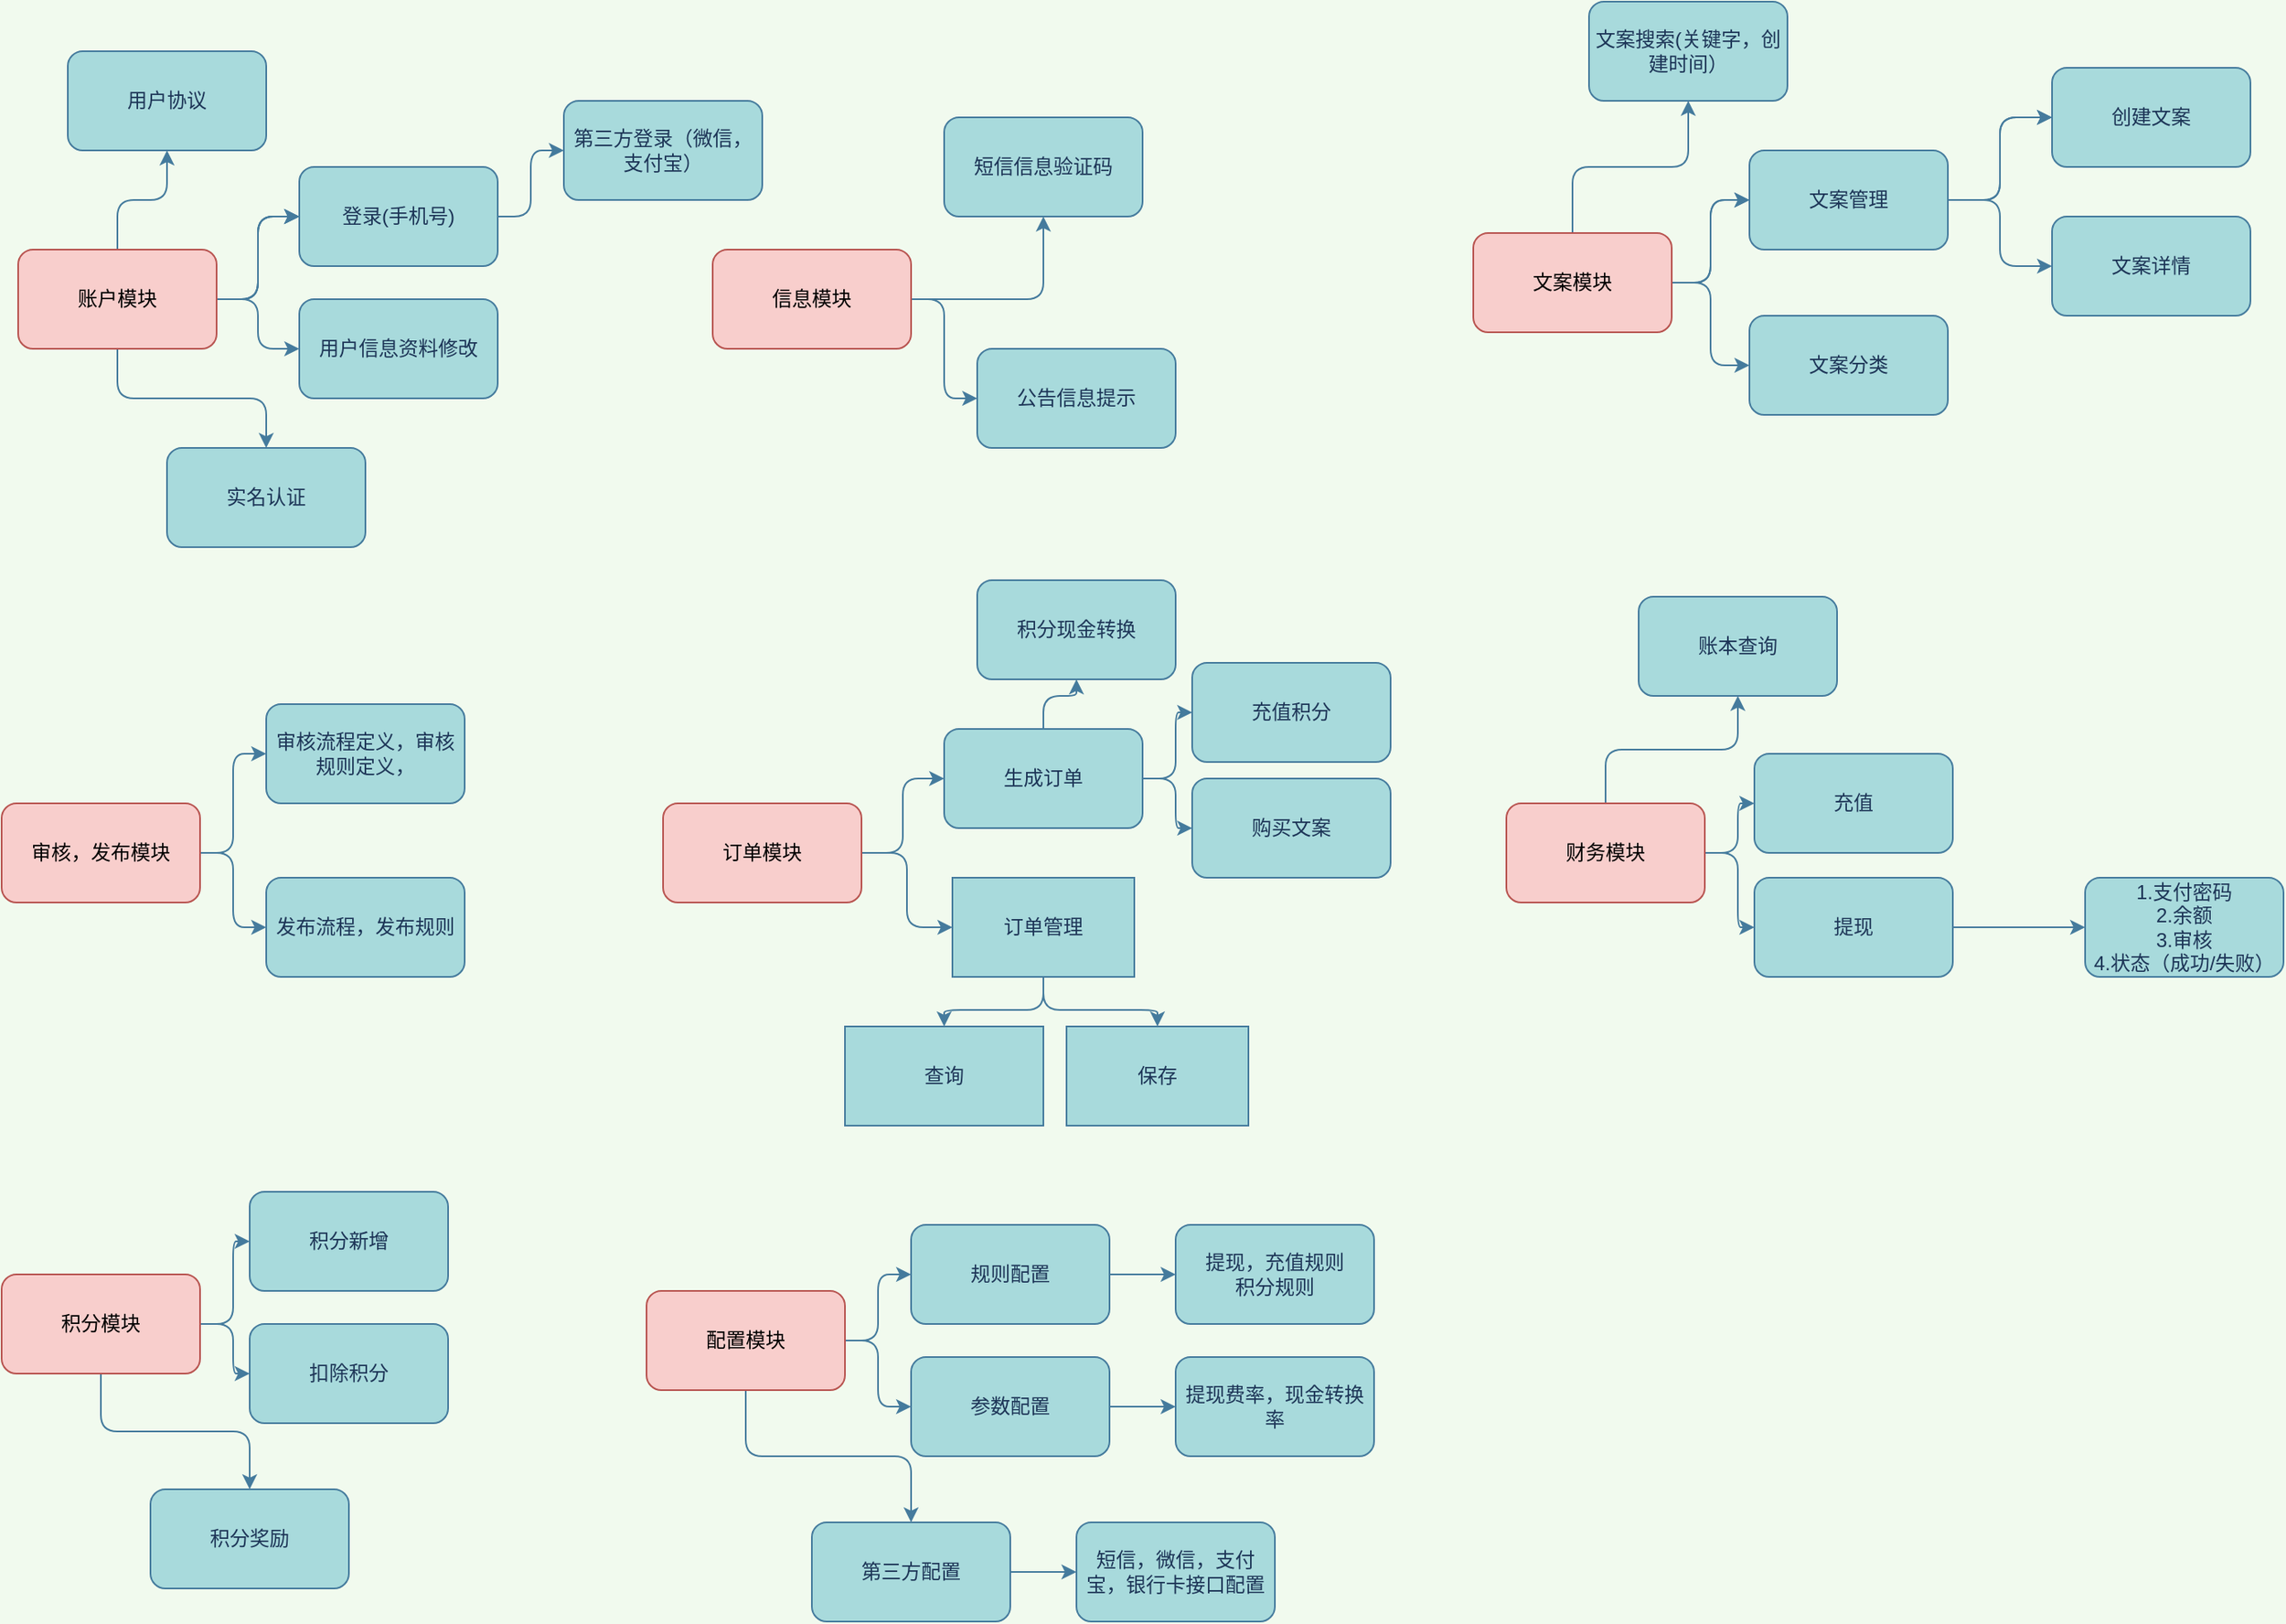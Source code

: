<mxfile version="14.5.0" type="github">
  <diagram id="FW4lII9sdUF_YkFN8aO7" name="Page-1">
    <mxGraphModel dx="2249" dy="762" grid="1" gridSize="10" guides="1" tooltips="1" connect="1" arrows="1" fold="1" page="1" pageScale="1" pageWidth="827" pageHeight="1169" background="#F1FAEE" math="0" shadow="0">
      <root>
        <mxCell id="0" />
        <mxCell id="1" parent="0" />
        <mxCell id="DHZrgceb-NQtT_5Yl5VS-36" value="" style="edgeStyle=orthogonalEdgeStyle;curved=0;rounded=1;sketch=0;orthogonalLoop=1;jettySize=auto;html=1;strokeColor=#457B9D;fillColor=#A8DADC;fontColor=#1D3557;" edge="1" parent="1" source="DHZrgceb-NQtT_5Yl5VS-2" target="DHZrgceb-NQtT_5Yl5VS-35">
          <mxGeometry relative="1" as="geometry" />
        </mxCell>
        <mxCell id="DHZrgceb-NQtT_5Yl5VS-37" value="" style="edgeStyle=orthogonalEdgeStyle;curved=0;rounded=1;sketch=0;orthogonalLoop=1;jettySize=auto;html=1;strokeColor=#457B9D;fillColor=#A8DADC;fontColor=#1D3557;" edge="1" parent="1" source="DHZrgceb-NQtT_5Yl5VS-2" target="DHZrgceb-NQtT_5Yl5VS-35">
          <mxGeometry relative="1" as="geometry" />
        </mxCell>
        <mxCell id="DHZrgceb-NQtT_5Yl5VS-38" value="" style="edgeStyle=orthogonalEdgeStyle;curved=0;rounded=1;sketch=0;orthogonalLoop=1;jettySize=auto;html=1;strokeColor=#457B9D;fillColor=#A8DADC;fontColor=#1D3557;" edge="1" parent="1" source="DHZrgceb-NQtT_5Yl5VS-2" target="DHZrgceb-NQtT_5Yl5VS-35">
          <mxGeometry relative="1" as="geometry" />
        </mxCell>
        <mxCell id="DHZrgceb-NQtT_5Yl5VS-40" value="" style="edgeStyle=orthogonalEdgeStyle;curved=0;rounded=1;sketch=0;orthogonalLoop=1;jettySize=auto;html=1;strokeColor=#457B9D;fillColor=#A8DADC;fontColor=#1D3557;" edge="1" parent="1" source="DHZrgceb-NQtT_5Yl5VS-2" target="DHZrgceb-NQtT_5Yl5VS-39">
          <mxGeometry relative="1" as="geometry" />
        </mxCell>
        <mxCell id="DHZrgceb-NQtT_5Yl5VS-42" value="" style="edgeStyle=orthogonalEdgeStyle;curved=0;rounded=1;sketch=0;orthogonalLoop=1;jettySize=auto;html=1;strokeColor=#457B9D;fillColor=#A8DADC;fontColor=#1D3557;" edge="1" parent="1" source="DHZrgceb-NQtT_5Yl5VS-2" target="DHZrgceb-NQtT_5Yl5VS-41">
          <mxGeometry relative="1" as="geometry" />
        </mxCell>
        <mxCell id="DHZrgceb-NQtT_5Yl5VS-46" value="" style="edgeStyle=orthogonalEdgeStyle;curved=0;rounded=1;sketch=0;orthogonalLoop=1;jettySize=auto;html=1;strokeColor=#457B9D;fillColor=#A8DADC;fontColor=#1D3557;" edge="1" parent="1" source="DHZrgceb-NQtT_5Yl5VS-2" target="DHZrgceb-NQtT_5Yl5VS-45">
          <mxGeometry relative="1" as="geometry" />
        </mxCell>
        <mxCell id="DHZrgceb-NQtT_5Yl5VS-2" value="账户模块" style="rounded=1;whiteSpace=wrap;html=1;sketch=0;strokeColor=#b85450;fillColor=#f8cecc;" vertex="1" parent="1">
          <mxGeometry x="-220" y="250" width="120" height="60" as="geometry" />
        </mxCell>
        <mxCell id="DHZrgceb-NQtT_5Yl5VS-50" value="" style="edgeStyle=orthogonalEdgeStyle;curved=0;rounded=1;sketch=0;orthogonalLoop=1;jettySize=auto;html=1;strokeColor=#457B9D;fillColor=#A8DADC;fontColor=#1D3557;" edge="1" parent="1" source="DHZrgceb-NQtT_5Yl5VS-3" target="DHZrgceb-NQtT_5Yl5VS-49">
          <mxGeometry relative="1" as="geometry" />
        </mxCell>
        <mxCell id="DHZrgceb-NQtT_5Yl5VS-52" value="" style="edgeStyle=orthogonalEdgeStyle;curved=0;rounded=1;sketch=0;orthogonalLoop=1;jettySize=auto;html=1;strokeColor=#457B9D;fillColor=#A8DADC;fontColor=#1D3557;" edge="1" parent="1" source="DHZrgceb-NQtT_5Yl5VS-3" target="DHZrgceb-NQtT_5Yl5VS-51">
          <mxGeometry relative="1" as="geometry" />
        </mxCell>
        <mxCell id="DHZrgceb-NQtT_5Yl5VS-3" value="信息模块" style="whiteSpace=wrap;html=1;rounded=1;strokeColor=#b85450;fillColor=#f8cecc;sketch=0;" vertex="1" parent="1">
          <mxGeometry x="200" y="250" width="120" height="60" as="geometry" />
        </mxCell>
        <mxCell id="DHZrgceb-NQtT_5Yl5VS-32" value="" style="edgeStyle=orthogonalEdgeStyle;curved=0;rounded=1;sketch=0;orthogonalLoop=1;jettySize=auto;html=1;strokeColor=#457B9D;fillColor=#A8DADC;fontColor=#1D3557;" edge="1" parent="1" source="DHZrgceb-NQtT_5Yl5VS-5" target="DHZrgceb-NQtT_5Yl5VS-31">
          <mxGeometry relative="1" as="geometry" />
        </mxCell>
        <mxCell id="DHZrgceb-NQtT_5Yl5VS-34" value="" style="edgeStyle=orthogonalEdgeStyle;curved=0;rounded=1;sketch=0;orthogonalLoop=1;jettySize=auto;html=1;strokeColor=#457B9D;fillColor=#A8DADC;fontColor=#1D3557;" edge="1" parent="1" source="DHZrgceb-NQtT_5Yl5VS-5" target="DHZrgceb-NQtT_5Yl5VS-33">
          <mxGeometry relative="1" as="geometry" />
        </mxCell>
        <mxCell id="DHZrgceb-NQtT_5Yl5VS-5" value="审核，发布模块" style="whiteSpace=wrap;html=1;rounded=1;strokeColor=#b85450;fillColor=#f8cecc;sketch=0;" vertex="1" parent="1">
          <mxGeometry x="-230" y="585" width="120" height="60" as="geometry" />
        </mxCell>
        <mxCell id="DHZrgceb-NQtT_5Yl5VS-82" value="" style="edgeStyle=orthogonalEdgeStyle;curved=0;rounded=1;sketch=0;orthogonalLoop=1;jettySize=auto;html=1;strokeColor=#457B9D;fillColor=#A8DADC;fontColor=#1D3557;" edge="1" parent="1" source="DHZrgceb-NQtT_5Yl5VS-7" target="DHZrgceb-NQtT_5Yl5VS-81">
          <mxGeometry relative="1" as="geometry" />
        </mxCell>
        <mxCell id="DHZrgceb-NQtT_5Yl5VS-84" value="" style="edgeStyle=orthogonalEdgeStyle;curved=0;rounded=1;sketch=0;orthogonalLoop=1;jettySize=auto;html=1;strokeColor=#457B9D;fillColor=#A8DADC;fontColor=#1D3557;" edge="1" parent="1" source="DHZrgceb-NQtT_5Yl5VS-7" target="DHZrgceb-NQtT_5Yl5VS-83">
          <mxGeometry relative="1" as="geometry" />
        </mxCell>
        <mxCell id="DHZrgceb-NQtT_5Yl5VS-86" value="" style="edgeStyle=orthogonalEdgeStyle;curved=0;rounded=1;sketch=0;orthogonalLoop=1;jettySize=auto;html=1;strokeColor=#457B9D;fillColor=#A8DADC;fontColor=#1D3557;" edge="1" parent="1" source="DHZrgceb-NQtT_5Yl5VS-7" target="DHZrgceb-NQtT_5Yl5VS-85">
          <mxGeometry relative="1" as="geometry" />
        </mxCell>
        <mxCell id="DHZrgceb-NQtT_5Yl5VS-7" value="财务模块" style="whiteSpace=wrap;html=1;rounded=1;strokeColor=#b85450;fillColor=#f8cecc;sketch=0;" vertex="1" parent="1">
          <mxGeometry x="680" y="585" width="120" height="60" as="geometry" />
        </mxCell>
        <mxCell id="DHZrgceb-NQtT_5Yl5VS-54" value="" style="edgeStyle=orthogonalEdgeStyle;curved=0;rounded=1;sketch=0;orthogonalLoop=1;jettySize=auto;html=1;strokeColor=#457B9D;fillColor=#A8DADC;fontColor=#1D3557;" edge="1" parent="1" source="DHZrgceb-NQtT_5Yl5VS-9" target="DHZrgceb-NQtT_5Yl5VS-53">
          <mxGeometry relative="1" as="geometry" />
        </mxCell>
        <mxCell id="DHZrgceb-NQtT_5Yl5VS-74" value="" style="edgeStyle=orthogonalEdgeStyle;curved=0;rounded=1;sketch=0;orthogonalLoop=1;jettySize=auto;html=1;strokeColor=#457B9D;fillColor=#A8DADC;fontColor=#1D3557;entryX=0;entryY=0.5;entryDx=0;entryDy=0;" edge="1" parent="1" source="DHZrgceb-NQtT_5Yl5VS-9" target="DHZrgceb-NQtT_5Yl5VS-75">
          <mxGeometry relative="1" as="geometry">
            <mxPoint x="340" y="675" as="targetPoint" />
          </mxGeometry>
        </mxCell>
        <mxCell id="DHZrgceb-NQtT_5Yl5VS-9" value="订单模块" style="whiteSpace=wrap;html=1;rounded=1;strokeColor=#b85450;fillColor=#f8cecc;sketch=0;" vertex="1" parent="1">
          <mxGeometry x="170" y="585" width="120" height="60" as="geometry" />
        </mxCell>
        <mxCell id="DHZrgceb-NQtT_5Yl5VS-56" value="" style="edgeStyle=orthogonalEdgeStyle;curved=0;rounded=1;sketch=0;orthogonalLoop=1;jettySize=auto;html=1;strokeColor=#457B9D;fillColor=#A8DADC;fontColor=#1D3557;" edge="1" parent="1" source="DHZrgceb-NQtT_5Yl5VS-11" target="DHZrgceb-NQtT_5Yl5VS-55">
          <mxGeometry relative="1" as="geometry" />
        </mxCell>
        <mxCell id="DHZrgceb-NQtT_5Yl5VS-57" value="" style="edgeStyle=orthogonalEdgeStyle;curved=0;rounded=1;sketch=0;orthogonalLoop=1;jettySize=auto;html=1;strokeColor=#457B9D;fillColor=#A8DADC;fontColor=#1D3557;" edge="1" parent="1" source="DHZrgceb-NQtT_5Yl5VS-11" target="DHZrgceb-NQtT_5Yl5VS-55">
          <mxGeometry relative="1" as="geometry" />
        </mxCell>
        <mxCell id="DHZrgceb-NQtT_5Yl5VS-59" value="" style="edgeStyle=orthogonalEdgeStyle;curved=0;rounded=1;sketch=0;orthogonalLoop=1;jettySize=auto;html=1;strokeColor=#457B9D;fillColor=#A8DADC;fontColor=#1D3557;" edge="1" parent="1" source="DHZrgceb-NQtT_5Yl5VS-11" target="DHZrgceb-NQtT_5Yl5VS-58">
          <mxGeometry relative="1" as="geometry" />
        </mxCell>
        <mxCell id="DHZrgceb-NQtT_5Yl5VS-61" value="" style="edgeStyle=orthogonalEdgeStyle;curved=0;rounded=1;sketch=0;orthogonalLoop=1;jettySize=auto;html=1;strokeColor=#457B9D;fillColor=#A8DADC;fontColor=#1D3557;" edge="1" parent="1" source="DHZrgceb-NQtT_5Yl5VS-11" target="DHZrgceb-NQtT_5Yl5VS-60">
          <mxGeometry relative="1" as="geometry" />
        </mxCell>
        <mxCell id="DHZrgceb-NQtT_5Yl5VS-11" value="文案模块" style="whiteSpace=wrap;html=1;rounded=1;strokeColor=#b85450;fillColor=#f8cecc;sketch=0;" vertex="1" parent="1">
          <mxGeometry x="660" y="240" width="120" height="60" as="geometry" />
        </mxCell>
        <mxCell id="DHZrgceb-NQtT_5Yl5VS-90" value="" style="edgeStyle=orthogonalEdgeStyle;curved=0;rounded=1;sketch=0;orthogonalLoop=1;jettySize=auto;html=1;strokeColor=#457B9D;fillColor=#A8DADC;fontColor=#1D3557;" edge="1" parent="1" source="DHZrgceb-NQtT_5Yl5VS-13" target="DHZrgceb-NQtT_5Yl5VS-89">
          <mxGeometry relative="1" as="geometry" />
        </mxCell>
        <mxCell id="DHZrgceb-NQtT_5Yl5VS-92" value="" style="edgeStyle=orthogonalEdgeStyle;curved=0;rounded=1;sketch=0;orthogonalLoop=1;jettySize=auto;html=1;strokeColor=#457B9D;fillColor=#A8DADC;fontColor=#1D3557;" edge="1" parent="1" source="DHZrgceb-NQtT_5Yl5VS-13" target="DHZrgceb-NQtT_5Yl5VS-91">
          <mxGeometry relative="1" as="geometry" />
        </mxCell>
        <mxCell id="DHZrgceb-NQtT_5Yl5VS-94" value="" style="edgeStyle=orthogonalEdgeStyle;curved=0;rounded=1;sketch=0;orthogonalLoop=1;jettySize=auto;html=1;strokeColor=#457B9D;fillColor=#A8DADC;fontColor=#1D3557;" edge="1" parent="1" source="DHZrgceb-NQtT_5Yl5VS-13" target="DHZrgceb-NQtT_5Yl5VS-93">
          <mxGeometry relative="1" as="geometry" />
        </mxCell>
        <mxCell id="DHZrgceb-NQtT_5Yl5VS-13" value="积分模块" style="whiteSpace=wrap;html=1;rounded=1;strokeColor=#b85450;fillColor=#f8cecc;sketch=0;" vertex="1" parent="1">
          <mxGeometry x="-230" y="870" width="120" height="60" as="geometry" />
        </mxCell>
        <mxCell id="DHZrgceb-NQtT_5Yl5VS-31" value="审核流程定义，审核规则定义，" style="whiteSpace=wrap;html=1;rounded=1;fontColor=#1D3557;strokeColor=#457B9D;fillColor=#A8DADC;sketch=0;" vertex="1" parent="1">
          <mxGeometry x="-70" y="525" width="120" height="60" as="geometry" />
        </mxCell>
        <mxCell id="DHZrgceb-NQtT_5Yl5VS-33" value="发布流程，发布规则" style="whiteSpace=wrap;html=1;rounded=1;fontColor=#1D3557;strokeColor=#457B9D;fillColor=#A8DADC;sketch=0;" vertex="1" parent="1">
          <mxGeometry x="-70" y="630" width="120" height="60" as="geometry" />
        </mxCell>
        <mxCell id="DHZrgceb-NQtT_5Yl5VS-44" value="" style="edgeStyle=orthogonalEdgeStyle;curved=0;rounded=1;sketch=0;orthogonalLoop=1;jettySize=auto;html=1;strokeColor=#457B9D;fillColor=#A8DADC;fontColor=#1D3557;" edge="1" parent="1" source="DHZrgceb-NQtT_5Yl5VS-35" target="DHZrgceb-NQtT_5Yl5VS-43">
          <mxGeometry relative="1" as="geometry" />
        </mxCell>
        <mxCell id="DHZrgceb-NQtT_5Yl5VS-35" value="登录(手机号)" style="whiteSpace=wrap;html=1;rounded=1;fontColor=#1D3557;strokeColor=#457B9D;fillColor=#A8DADC;sketch=0;" vertex="1" parent="1">
          <mxGeometry x="-50" y="200" width="120" height="60" as="geometry" />
        </mxCell>
        <mxCell id="DHZrgceb-NQtT_5Yl5VS-39" value="用户信息资料修改" style="rounded=1;whiteSpace=wrap;html=1;sketch=0;strokeColor=#457B9D;fillColor=#A8DADC;fontColor=#1D3557;" vertex="1" parent="1">
          <mxGeometry x="-50" y="280" width="120" height="60" as="geometry" />
        </mxCell>
        <mxCell id="DHZrgceb-NQtT_5Yl5VS-41" value="实名认证" style="rounded=1;whiteSpace=wrap;html=1;sketch=0;strokeColor=#457B9D;fillColor=#A8DADC;fontColor=#1D3557;" vertex="1" parent="1">
          <mxGeometry x="-130" y="370" width="120" height="60" as="geometry" />
        </mxCell>
        <mxCell id="DHZrgceb-NQtT_5Yl5VS-43" value="第三方登录（微信，支付宝）" style="whiteSpace=wrap;html=1;rounded=1;fontColor=#1D3557;strokeColor=#457B9D;fillColor=#A8DADC;sketch=0;" vertex="1" parent="1">
          <mxGeometry x="110" y="160" width="120" height="60" as="geometry" />
        </mxCell>
        <mxCell id="DHZrgceb-NQtT_5Yl5VS-45" value="用户协议" style="rounded=1;whiteSpace=wrap;html=1;sketch=0;strokeColor=#457B9D;fillColor=#A8DADC;fontColor=#1D3557;" vertex="1" parent="1">
          <mxGeometry x="-190" y="130" width="120" height="60" as="geometry" />
        </mxCell>
        <mxCell id="DHZrgceb-NQtT_5Yl5VS-49" value="短信信息验证码" style="whiteSpace=wrap;html=1;rounded=1;fontColor=#1D3557;strokeColor=#457B9D;fillColor=#A8DADC;sketch=0;" vertex="1" parent="1">
          <mxGeometry x="340" y="170" width="120" height="60" as="geometry" />
        </mxCell>
        <mxCell id="DHZrgceb-NQtT_5Yl5VS-51" value="公告信息提示" style="whiteSpace=wrap;html=1;rounded=1;fontColor=#1D3557;strokeColor=#457B9D;fillColor=#A8DADC;sketch=0;" vertex="1" parent="1">
          <mxGeometry x="360" y="310" width="120" height="60" as="geometry" />
        </mxCell>
        <mxCell id="DHZrgceb-NQtT_5Yl5VS-68" value="" style="edgeStyle=orthogonalEdgeStyle;curved=0;rounded=1;sketch=0;orthogonalLoop=1;jettySize=auto;html=1;strokeColor=#457B9D;fillColor=#A8DADC;fontColor=#1D3557;" edge="1" parent="1" source="DHZrgceb-NQtT_5Yl5VS-53" target="DHZrgceb-NQtT_5Yl5VS-67">
          <mxGeometry relative="1" as="geometry" />
        </mxCell>
        <mxCell id="DHZrgceb-NQtT_5Yl5VS-70" value="" style="edgeStyle=orthogonalEdgeStyle;curved=0;rounded=1;sketch=0;orthogonalLoop=1;jettySize=auto;html=1;strokeColor=#457B9D;fillColor=#A8DADC;fontColor=#1D3557;" edge="1" parent="1" source="DHZrgceb-NQtT_5Yl5VS-53" target="DHZrgceb-NQtT_5Yl5VS-69">
          <mxGeometry relative="1" as="geometry" />
        </mxCell>
        <mxCell id="DHZrgceb-NQtT_5Yl5VS-72" value="" style="edgeStyle=orthogonalEdgeStyle;curved=0;rounded=1;sketch=0;orthogonalLoop=1;jettySize=auto;html=1;strokeColor=#457B9D;fillColor=#A8DADC;fontColor=#1D3557;" edge="1" parent="1" source="DHZrgceb-NQtT_5Yl5VS-53" target="DHZrgceb-NQtT_5Yl5VS-71">
          <mxGeometry relative="1" as="geometry" />
        </mxCell>
        <mxCell id="DHZrgceb-NQtT_5Yl5VS-53" value="生成订单" style="whiteSpace=wrap;html=1;rounded=1;fontColor=#1D3557;strokeColor=#457B9D;fillColor=#A8DADC;sketch=0;" vertex="1" parent="1">
          <mxGeometry x="340" y="540" width="120" height="60" as="geometry" />
        </mxCell>
        <mxCell id="DHZrgceb-NQtT_5Yl5VS-63" value="" style="edgeStyle=orthogonalEdgeStyle;curved=0;rounded=1;sketch=0;orthogonalLoop=1;jettySize=auto;html=1;strokeColor=#457B9D;fillColor=#A8DADC;fontColor=#1D3557;" edge="1" parent="1" source="DHZrgceb-NQtT_5Yl5VS-55" target="DHZrgceb-NQtT_5Yl5VS-62">
          <mxGeometry relative="1" as="geometry" />
        </mxCell>
        <mxCell id="DHZrgceb-NQtT_5Yl5VS-64" value="" style="edgeStyle=orthogonalEdgeStyle;curved=0;rounded=1;sketch=0;orthogonalLoop=1;jettySize=auto;html=1;strokeColor=#457B9D;fillColor=#A8DADC;fontColor=#1D3557;" edge="1" parent="1" source="DHZrgceb-NQtT_5Yl5VS-55" target="DHZrgceb-NQtT_5Yl5VS-62">
          <mxGeometry relative="1" as="geometry" />
        </mxCell>
        <mxCell id="DHZrgceb-NQtT_5Yl5VS-66" value="" style="edgeStyle=orthogonalEdgeStyle;curved=0;rounded=1;sketch=0;orthogonalLoop=1;jettySize=auto;html=1;strokeColor=#457B9D;fillColor=#A8DADC;fontColor=#1D3557;" edge="1" parent="1" source="DHZrgceb-NQtT_5Yl5VS-55" target="DHZrgceb-NQtT_5Yl5VS-65">
          <mxGeometry relative="1" as="geometry" />
        </mxCell>
        <mxCell id="DHZrgceb-NQtT_5Yl5VS-55" value="文案管理" style="whiteSpace=wrap;html=1;rounded=1;fontColor=#1D3557;strokeColor=#457B9D;fillColor=#A8DADC;sketch=0;" vertex="1" parent="1">
          <mxGeometry x="827" y="190" width="120" height="60" as="geometry" />
        </mxCell>
        <mxCell id="DHZrgceb-NQtT_5Yl5VS-58" value="文案分类" style="whiteSpace=wrap;html=1;rounded=1;fontColor=#1D3557;strokeColor=#457B9D;fillColor=#A8DADC;sketch=0;" vertex="1" parent="1">
          <mxGeometry x="827" y="290" width="120" height="60" as="geometry" />
        </mxCell>
        <mxCell id="DHZrgceb-NQtT_5Yl5VS-60" value="文案搜索(关键字，创建时间）" style="whiteSpace=wrap;html=1;rounded=1;fontColor=#1D3557;strokeColor=#457B9D;fillColor=#A8DADC;sketch=0;" vertex="1" parent="1">
          <mxGeometry x="730" y="100" width="120" height="60" as="geometry" />
        </mxCell>
        <mxCell id="DHZrgceb-NQtT_5Yl5VS-62" value="创建文案" style="whiteSpace=wrap;html=1;rounded=1;fontColor=#1D3557;strokeColor=#457B9D;fillColor=#A8DADC;sketch=0;" vertex="1" parent="1">
          <mxGeometry x="1010" y="140" width="120" height="60" as="geometry" />
        </mxCell>
        <mxCell id="DHZrgceb-NQtT_5Yl5VS-65" value="文案详情" style="whiteSpace=wrap;html=1;rounded=1;fontColor=#1D3557;strokeColor=#457B9D;fillColor=#A8DADC;sketch=0;" vertex="1" parent="1">
          <mxGeometry x="1010" y="230" width="120" height="60" as="geometry" />
        </mxCell>
        <mxCell id="DHZrgceb-NQtT_5Yl5VS-67" value="充值积分" style="whiteSpace=wrap;html=1;rounded=1;fontColor=#1D3557;strokeColor=#457B9D;fillColor=#A8DADC;sketch=0;" vertex="1" parent="1">
          <mxGeometry x="490" y="500" width="120" height="60" as="geometry" />
        </mxCell>
        <mxCell id="DHZrgceb-NQtT_5Yl5VS-69" value="购买文案" style="whiteSpace=wrap;html=1;rounded=1;fontColor=#1D3557;strokeColor=#457B9D;fillColor=#A8DADC;sketch=0;" vertex="1" parent="1">
          <mxGeometry x="490" y="570" width="120" height="60" as="geometry" />
        </mxCell>
        <mxCell id="DHZrgceb-NQtT_5Yl5VS-71" value="积分现金转换" style="whiteSpace=wrap;html=1;rounded=1;fontColor=#1D3557;strokeColor=#457B9D;fillColor=#A8DADC;sketch=0;" vertex="1" parent="1">
          <mxGeometry x="360" y="450" width="120" height="60" as="geometry" />
        </mxCell>
        <mxCell id="DHZrgceb-NQtT_5Yl5VS-78" value="" style="edgeStyle=orthogonalEdgeStyle;curved=0;rounded=1;sketch=0;orthogonalLoop=1;jettySize=auto;html=1;strokeColor=#457B9D;fillColor=#A8DADC;fontColor=#1D3557;" edge="1" parent="1" source="DHZrgceb-NQtT_5Yl5VS-75" target="DHZrgceb-NQtT_5Yl5VS-77">
          <mxGeometry relative="1" as="geometry" />
        </mxCell>
        <mxCell id="DHZrgceb-NQtT_5Yl5VS-80" value="" style="edgeStyle=orthogonalEdgeStyle;curved=0;rounded=1;sketch=0;orthogonalLoop=1;jettySize=auto;html=1;strokeColor=#457B9D;fillColor=#A8DADC;fontColor=#1D3557;" edge="1" parent="1" source="DHZrgceb-NQtT_5Yl5VS-75" target="DHZrgceb-NQtT_5Yl5VS-79">
          <mxGeometry relative="1" as="geometry" />
        </mxCell>
        <mxCell id="DHZrgceb-NQtT_5Yl5VS-75" value="订单管理" style="rounded=0;whiteSpace=wrap;html=1;sketch=0;strokeColor=#457B9D;fillColor=#A8DADC;fontColor=#1D3557;" vertex="1" parent="1">
          <mxGeometry x="345" y="630" width="110" height="60" as="geometry" />
        </mxCell>
        <mxCell id="DHZrgceb-NQtT_5Yl5VS-77" value="查询" style="whiteSpace=wrap;html=1;rounded=0;fontColor=#1D3557;strokeColor=#457B9D;fillColor=#A8DADC;sketch=0;" vertex="1" parent="1">
          <mxGeometry x="280" y="720" width="120" height="60" as="geometry" />
        </mxCell>
        <mxCell id="DHZrgceb-NQtT_5Yl5VS-79" value="保存" style="rounded=0;whiteSpace=wrap;html=1;sketch=0;strokeColor=#457B9D;fillColor=#A8DADC;fontColor=#1D3557;" vertex="1" parent="1">
          <mxGeometry x="414" y="720" width="110" height="60" as="geometry" />
        </mxCell>
        <mxCell id="DHZrgceb-NQtT_5Yl5VS-81" value="充值" style="whiteSpace=wrap;html=1;rounded=1;strokeColor=#457B9D;fillColor=#A8DADC;sketch=0;fontColor=#1D3557;" vertex="1" parent="1">
          <mxGeometry x="830" y="555" width="120" height="60" as="geometry" />
        </mxCell>
        <mxCell id="DHZrgceb-NQtT_5Yl5VS-88" value="" style="edgeStyle=orthogonalEdgeStyle;curved=0;rounded=1;sketch=0;orthogonalLoop=1;jettySize=auto;html=1;strokeColor=#457B9D;fillColor=#A8DADC;fontColor=#1D3557;" edge="1" parent="1" source="DHZrgceb-NQtT_5Yl5VS-83" target="DHZrgceb-NQtT_5Yl5VS-87">
          <mxGeometry relative="1" as="geometry" />
        </mxCell>
        <mxCell id="DHZrgceb-NQtT_5Yl5VS-83" value="提现" style="whiteSpace=wrap;html=1;rounded=1;strokeColor=#457B9D;fillColor=#A8DADC;sketch=0;fontColor=#1D3557;" vertex="1" parent="1">
          <mxGeometry x="830" y="630" width="120" height="60" as="geometry" />
        </mxCell>
        <mxCell id="DHZrgceb-NQtT_5Yl5VS-85" value="账本查询" style="whiteSpace=wrap;html=1;rounded=1;strokeColor=#457B9D;fillColor=#A8DADC;sketch=0;fontColor=#1D3557;" vertex="1" parent="1">
          <mxGeometry x="760" y="460" width="120" height="60" as="geometry" />
        </mxCell>
        <mxCell id="DHZrgceb-NQtT_5Yl5VS-87" value="1.支付密码&lt;br&gt;2.余额&lt;br&gt;3.审核&lt;br&gt;4.状态（成功/失败）" style="whiteSpace=wrap;html=1;rounded=1;fontColor=#1D3557;strokeColor=#457B9D;fillColor=#A8DADC;sketch=0;" vertex="1" parent="1">
          <mxGeometry x="1030" y="630" width="120" height="60" as="geometry" />
        </mxCell>
        <mxCell id="DHZrgceb-NQtT_5Yl5VS-89" value="积分新增" style="whiteSpace=wrap;html=1;rounded=1;fontColor=#1D3557;strokeColor=#457B9D;fillColor=#A8DADC;sketch=0;" vertex="1" parent="1">
          <mxGeometry x="-80" y="820" width="120" height="60" as="geometry" />
        </mxCell>
        <mxCell id="DHZrgceb-NQtT_5Yl5VS-91" value="扣除积分" style="whiteSpace=wrap;html=1;rounded=1;fontColor=#1D3557;strokeColor=#457B9D;fillColor=#A8DADC;sketch=0;" vertex="1" parent="1">
          <mxGeometry x="-80" y="900" width="120" height="60" as="geometry" />
        </mxCell>
        <mxCell id="DHZrgceb-NQtT_5Yl5VS-93" value="积分奖励" style="whiteSpace=wrap;html=1;rounded=1;fontColor=#1D3557;strokeColor=#457B9D;fillColor=#A8DADC;sketch=0;" vertex="1" parent="1">
          <mxGeometry x="-140" y="1000" width="120" height="60" as="geometry" />
        </mxCell>
        <mxCell id="DHZrgceb-NQtT_5Yl5VS-103" value="" style="edgeStyle=orthogonalEdgeStyle;curved=0;rounded=1;sketch=0;orthogonalLoop=1;jettySize=auto;html=1;strokeColor=#457B9D;fillColor=#A8DADC;fontColor=#1D3557;" edge="1" parent="1" source="DHZrgceb-NQtT_5Yl5VS-95" target="DHZrgceb-NQtT_5Yl5VS-102">
          <mxGeometry relative="1" as="geometry" />
        </mxCell>
        <mxCell id="DHZrgceb-NQtT_5Yl5VS-105" value="" style="edgeStyle=orthogonalEdgeStyle;curved=0;rounded=1;sketch=0;orthogonalLoop=1;jettySize=auto;html=1;strokeColor=#457B9D;fillColor=#A8DADC;fontColor=#1D3557;" edge="1" parent="1" source="DHZrgceb-NQtT_5Yl5VS-95" target="DHZrgceb-NQtT_5Yl5VS-104">
          <mxGeometry relative="1" as="geometry" />
        </mxCell>
        <mxCell id="DHZrgceb-NQtT_5Yl5VS-107" value="" style="edgeStyle=orthogonalEdgeStyle;curved=0;rounded=1;sketch=0;orthogonalLoop=1;jettySize=auto;html=1;strokeColor=#457B9D;fillColor=#A8DADC;fontColor=#1D3557;" edge="1" parent="1" source="DHZrgceb-NQtT_5Yl5VS-95" target="DHZrgceb-NQtT_5Yl5VS-106">
          <mxGeometry relative="1" as="geometry" />
        </mxCell>
        <mxCell id="DHZrgceb-NQtT_5Yl5VS-95" value="配置模块" style="rounded=1;whiteSpace=wrap;html=1;sketch=0;strokeColor=#b85450;fillColor=#f8cecc;" vertex="1" parent="1">
          <mxGeometry x="160" y="880" width="120" height="60" as="geometry" />
        </mxCell>
        <mxCell id="DHZrgceb-NQtT_5Yl5VS-109" value="" style="edgeStyle=orthogonalEdgeStyle;curved=0;rounded=1;sketch=0;orthogonalLoop=1;jettySize=auto;html=1;strokeColor=#457B9D;fillColor=#A8DADC;fontColor=#1D3557;" edge="1" parent="1" source="DHZrgceb-NQtT_5Yl5VS-102" target="DHZrgceb-NQtT_5Yl5VS-108">
          <mxGeometry relative="1" as="geometry" />
        </mxCell>
        <mxCell id="DHZrgceb-NQtT_5Yl5VS-102" value="规则配置" style="whiteSpace=wrap;html=1;rounded=1;fontColor=#1D3557;strokeColor=#457B9D;fillColor=#A8DADC;sketch=0;" vertex="1" parent="1">
          <mxGeometry x="320" y="840" width="120" height="60" as="geometry" />
        </mxCell>
        <mxCell id="DHZrgceb-NQtT_5Yl5VS-111" value="" style="edgeStyle=orthogonalEdgeStyle;curved=0;rounded=1;sketch=0;orthogonalLoop=1;jettySize=auto;html=1;strokeColor=#457B9D;fillColor=#A8DADC;fontColor=#1D3557;" edge="1" parent="1" source="DHZrgceb-NQtT_5Yl5VS-104" target="DHZrgceb-NQtT_5Yl5VS-110">
          <mxGeometry relative="1" as="geometry" />
        </mxCell>
        <mxCell id="DHZrgceb-NQtT_5Yl5VS-104" value="参数配置" style="rounded=1;whiteSpace=wrap;html=1;sketch=0;strokeColor=#457B9D;fillColor=#A8DADC;fontColor=#1D3557;" vertex="1" parent="1">
          <mxGeometry x="320" y="920" width="120" height="60" as="geometry" />
        </mxCell>
        <mxCell id="DHZrgceb-NQtT_5Yl5VS-113" value="" style="edgeStyle=orthogonalEdgeStyle;curved=0;rounded=1;sketch=0;orthogonalLoop=1;jettySize=auto;html=1;strokeColor=#457B9D;fillColor=#A8DADC;fontColor=#1D3557;" edge="1" parent="1" source="DHZrgceb-NQtT_5Yl5VS-106" target="DHZrgceb-NQtT_5Yl5VS-112">
          <mxGeometry relative="1" as="geometry" />
        </mxCell>
        <mxCell id="DHZrgceb-NQtT_5Yl5VS-106" value="第三方配置" style="rounded=1;whiteSpace=wrap;html=1;sketch=0;strokeColor=#457B9D;fillColor=#A8DADC;fontColor=#1D3557;" vertex="1" parent="1">
          <mxGeometry x="260" y="1020" width="120" height="60" as="geometry" />
        </mxCell>
        <mxCell id="DHZrgceb-NQtT_5Yl5VS-108" value="提现，充值规则&lt;br&gt;积分规则" style="whiteSpace=wrap;html=1;rounded=1;fontColor=#1D3557;strokeColor=#457B9D;fillColor=#A8DADC;sketch=0;" vertex="1" parent="1">
          <mxGeometry x="480" y="840" width="120" height="60" as="geometry" />
        </mxCell>
        <mxCell id="DHZrgceb-NQtT_5Yl5VS-110" value="提现费率，现金转换率" style="whiteSpace=wrap;html=1;rounded=1;fontColor=#1D3557;strokeColor=#457B9D;fillColor=#A8DADC;sketch=0;" vertex="1" parent="1">
          <mxGeometry x="480" y="920" width="120" height="60" as="geometry" />
        </mxCell>
        <mxCell id="DHZrgceb-NQtT_5Yl5VS-112" value="短信，微信，支付宝，银行卡接口配置" style="whiteSpace=wrap;html=1;rounded=1;fontColor=#1D3557;strokeColor=#457B9D;fillColor=#A8DADC;sketch=0;" vertex="1" parent="1">
          <mxGeometry x="420" y="1020" width="120" height="60" as="geometry" />
        </mxCell>
      </root>
    </mxGraphModel>
  </diagram>
</mxfile>
